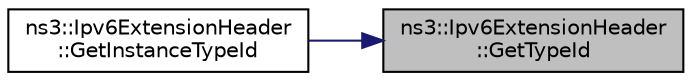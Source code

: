 digraph "ns3::Ipv6ExtensionHeader::GetTypeId"
{
 // LATEX_PDF_SIZE
  edge [fontname="Helvetica",fontsize="10",labelfontname="Helvetica",labelfontsize="10"];
  node [fontname="Helvetica",fontsize="10",shape=record];
  rankdir="RL";
  Node1 [label="ns3::Ipv6ExtensionHeader\l::GetTypeId",height=0.2,width=0.4,color="black", fillcolor="grey75", style="filled", fontcolor="black",tooltip="Get the type identificator."];
  Node1 -> Node2 [dir="back",color="midnightblue",fontsize="10",style="solid",fontname="Helvetica"];
  Node2 [label="ns3::Ipv6ExtensionHeader\l::GetInstanceTypeId",height=0.2,width=0.4,color="black", fillcolor="white", style="filled",URL="$classns3_1_1_ipv6_extension_header.html#af542cdd45dd2179230dc9d2c485d762f",tooltip="Get the instance type ID."];
}
